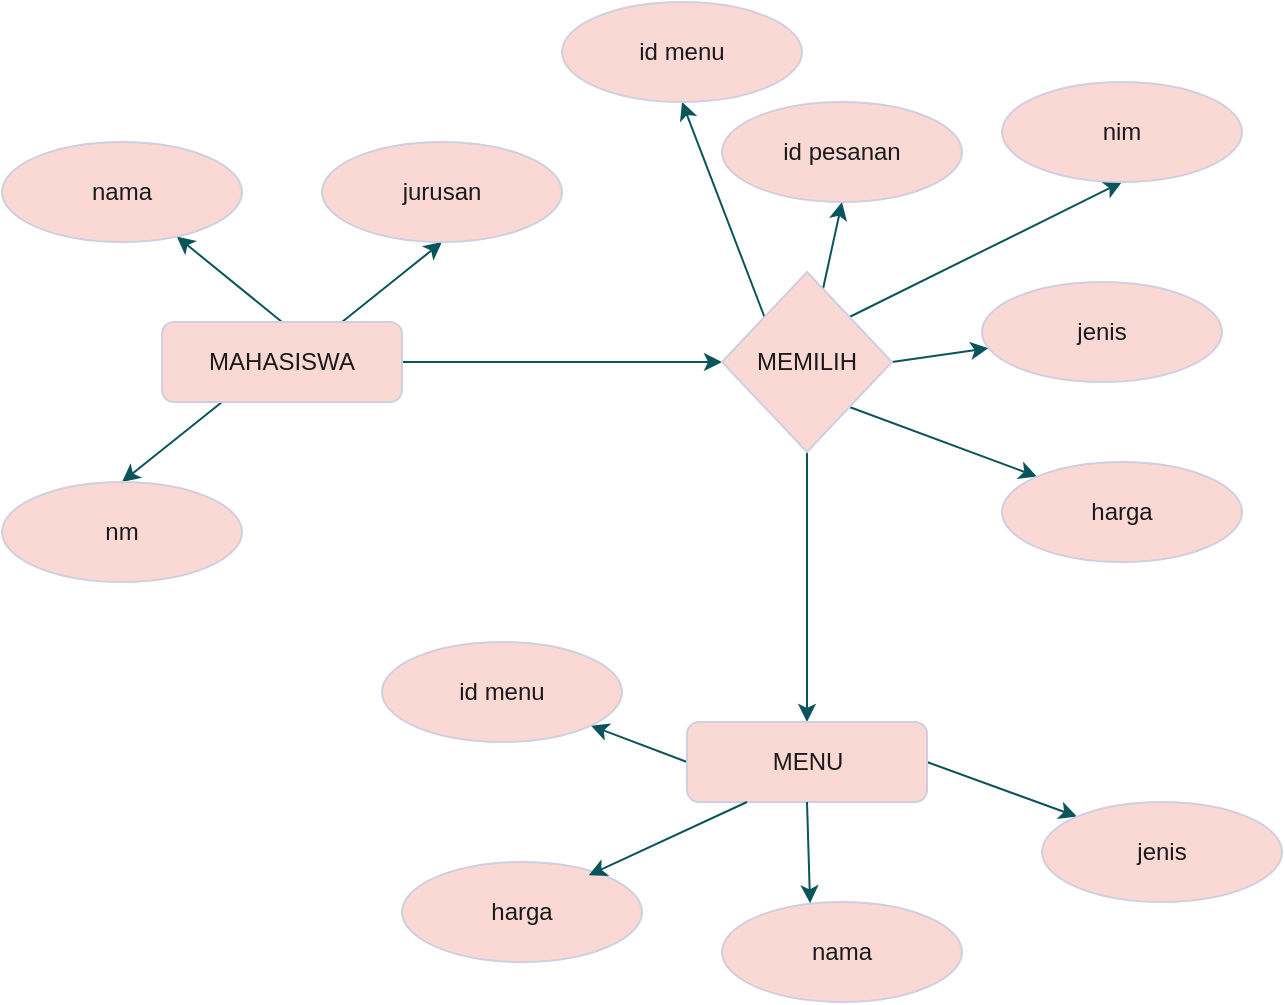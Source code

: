<mxfile version="27.0.3" pages="2">
  <diagram name="Page-1" id="kjeEJengK-Ss5iq5jy0f">
    <mxGraphModel dx="786" dy="407" grid="1" gridSize="10" guides="1" tooltips="1" connect="1" arrows="1" fold="1" page="1" pageScale="1" pageWidth="850" pageHeight="1100" math="0" shadow="0">
      <root>
        <mxCell id="0" />
        <mxCell id="1" parent="0" />
        <mxCell id="dOgz2wqIdFVnqK9xQWh7-19" style="edgeStyle=none;rounded=0;orthogonalLoop=1;jettySize=auto;html=1;exitX=0.5;exitY=0;exitDx=0;exitDy=0;labelBackgroundColor=none;strokeColor=#09555B;fontColor=default;" parent="1" source="dOgz2wqIdFVnqK9xQWh7-1" target="dOgz2wqIdFVnqK9xQWh7-2" edge="1">
          <mxGeometry relative="1" as="geometry" />
        </mxCell>
        <mxCell id="dOgz2wqIdFVnqK9xQWh7-20" style="edgeStyle=none;rounded=0;orthogonalLoop=1;jettySize=auto;html=1;exitX=0.25;exitY=1;exitDx=0;exitDy=0;entryX=0.5;entryY=0;entryDx=0;entryDy=0;labelBackgroundColor=none;strokeColor=#09555B;fontColor=default;" parent="1" source="dOgz2wqIdFVnqK9xQWh7-1" target="dOgz2wqIdFVnqK9xQWh7-3" edge="1">
          <mxGeometry relative="1" as="geometry" />
        </mxCell>
        <mxCell id="dOgz2wqIdFVnqK9xQWh7-21" style="edgeStyle=none;rounded=0;orthogonalLoop=1;jettySize=auto;html=1;exitX=0.75;exitY=0;exitDx=0;exitDy=0;entryX=0.5;entryY=1;entryDx=0;entryDy=0;labelBackgroundColor=none;strokeColor=#09555B;fontColor=default;" parent="1" source="dOgz2wqIdFVnqK9xQWh7-1" target="dOgz2wqIdFVnqK9xQWh7-4" edge="1">
          <mxGeometry relative="1" as="geometry" />
        </mxCell>
        <mxCell id="dOgz2wqIdFVnqK9xQWh7-24" style="edgeStyle=none;rounded=0;orthogonalLoop=1;jettySize=auto;html=1;exitX=1;exitY=0.5;exitDx=0;exitDy=0;entryX=0;entryY=0.5;entryDx=0;entryDy=0;labelBackgroundColor=none;strokeColor=#09555B;fontColor=default;" parent="1" source="dOgz2wqIdFVnqK9xQWh7-1" target="dOgz2wqIdFVnqK9xQWh7-5" edge="1">
          <mxGeometry relative="1" as="geometry" />
        </mxCell>
        <mxCell id="dOgz2wqIdFVnqK9xQWh7-1" value="MAHASISWA" style="rounded=1;whiteSpace=wrap;html=1;labelBackgroundColor=none;fillColor=#FAD9D5;strokeColor=#D0CEE2;fontColor=#1A1A1A;" parent="1" vertex="1">
          <mxGeometry x="160" y="200" width="120" height="40" as="geometry" />
        </mxCell>
        <mxCell id="dOgz2wqIdFVnqK9xQWh7-2" value="nama" style="ellipse;whiteSpace=wrap;html=1;labelBackgroundColor=none;fillColor=#FAD9D5;strokeColor=#D0CEE2;fontColor=#1A1A1A;" parent="1" vertex="1">
          <mxGeometry x="80" y="110" width="120" height="50" as="geometry" />
        </mxCell>
        <mxCell id="dOgz2wqIdFVnqK9xQWh7-3" value="nm" style="ellipse;whiteSpace=wrap;html=1;labelBackgroundColor=none;fillColor=#FAD9D5;strokeColor=#D0CEE2;fontColor=#1A1A1A;" parent="1" vertex="1">
          <mxGeometry x="80" y="280" width="120" height="50" as="geometry" />
        </mxCell>
        <mxCell id="dOgz2wqIdFVnqK9xQWh7-4" value="jurusan" style="ellipse;whiteSpace=wrap;html=1;labelBackgroundColor=none;fillColor=#FAD9D5;strokeColor=#D0CEE2;fontColor=#1A1A1A;" parent="1" vertex="1">
          <mxGeometry x="240" y="110" width="120" height="50" as="geometry" />
        </mxCell>
        <mxCell id="dOgz2wqIdFVnqK9xQWh7-25" style="edgeStyle=none;rounded=0;orthogonalLoop=1;jettySize=auto;html=1;exitX=0;exitY=0;exitDx=0;exitDy=0;entryX=0.5;entryY=1;entryDx=0;entryDy=0;labelBackgroundColor=none;strokeColor=#09555B;fontColor=default;" parent="1" source="dOgz2wqIdFVnqK9xQWh7-5" target="dOgz2wqIdFVnqK9xQWh7-6" edge="1">
          <mxGeometry relative="1" as="geometry" />
        </mxCell>
        <mxCell id="dOgz2wqIdFVnqK9xQWh7-26" style="edgeStyle=none;rounded=0;orthogonalLoop=1;jettySize=auto;html=1;entryX=0.5;entryY=1;entryDx=0;entryDy=0;labelBackgroundColor=none;strokeColor=#09555B;fontColor=default;" parent="1" source="dOgz2wqIdFVnqK9xQWh7-5" target="dOgz2wqIdFVnqK9xQWh7-8" edge="1">
          <mxGeometry relative="1" as="geometry" />
        </mxCell>
        <mxCell id="dOgz2wqIdFVnqK9xQWh7-27" style="edgeStyle=none;rounded=0;orthogonalLoop=1;jettySize=auto;html=1;exitX=1;exitY=0;exitDx=0;exitDy=0;entryX=0.5;entryY=1;entryDx=0;entryDy=0;labelBackgroundColor=none;strokeColor=#09555B;fontColor=default;" parent="1" source="dOgz2wqIdFVnqK9xQWh7-5" target="dOgz2wqIdFVnqK9xQWh7-9" edge="1">
          <mxGeometry relative="1" as="geometry" />
        </mxCell>
        <mxCell id="dOgz2wqIdFVnqK9xQWh7-28" style="edgeStyle=none;rounded=0;orthogonalLoop=1;jettySize=auto;html=1;exitX=1;exitY=0.5;exitDx=0;exitDy=0;labelBackgroundColor=none;strokeColor=#09555B;fontColor=default;" parent="1" source="dOgz2wqIdFVnqK9xQWh7-5" target="dOgz2wqIdFVnqK9xQWh7-10" edge="1">
          <mxGeometry relative="1" as="geometry" />
        </mxCell>
        <mxCell id="dOgz2wqIdFVnqK9xQWh7-30" style="edgeStyle=none;rounded=0;orthogonalLoop=1;jettySize=auto;html=1;exitX=1;exitY=1;exitDx=0;exitDy=0;entryX=0;entryY=0;entryDx=0;entryDy=0;labelBackgroundColor=none;strokeColor=#09555B;fontColor=default;" parent="1" source="dOgz2wqIdFVnqK9xQWh7-5" target="dOgz2wqIdFVnqK9xQWh7-11" edge="1">
          <mxGeometry relative="1" as="geometry" />
        </mxCell>
        <mxCell id="dOgz2wqIdFVnqK9xQWh7-31" style="edgeStyle=none;rounded=0;orthogonalLoop=1;jettySize=auto;html=1;exitX=0.5;exitY=1;exitDx=0;exitDy=0;labelBackgroundColor=none;strokeColor=#09555B;fontColor=default;" parent="1" source="dOgz2wqIdFVnqK9xQWh7-5" target="dOgz2wqIdFVnqK9xQWh7-12" edge="1">
          <mxGeometry relative="1" as="geometry" />
        </mxCell>
        <mxCell id="dOgz2wqIdFVnqK9xQWh7-5" value="MEMILIH" style="rhombus;whiteSpace=wrap;html=1;labelBackgroundColor=none;fillColor=#FAD9D5;strokeColor=#D0CEE2;fontColor=#1A1A1A;" parent="1" vertex="1">
          <mxGeometry x="440" y="175" width="85" height="90" as="geometry" />
        </mxCell>
        <mxCell id="dOgz2wqIdFVnqK9xQWh7-6" value="id menu" style="ellipse;whiteSpace=wrap;html=1;labelBackgroundColor=none;fillColor=#FAD9D5;strokeColor=#D0CEE2;fontColor=#1A1A1A;" parent="1" vertex="1">
          <mxGeometry x="360" y="40" width="120" height="50" as="geometry" />
        </mxCell>
        <mxCell id="dOgz2wqIdFVnqK9xQWh7-8" value="id pesanan" style="ellipse;whiteSpace=wrap;html=1;labelBackgroundColor=none;fillColor=#FAD9D5;strokeColor=#D0CEE2;fontColor=#1A1A1A;" parent="1" vertex="1">
          <mxGeometry x="440" y="90" width="120" height="50" as="geometry" />
        </mxCell>
        <mxCell id="dOgz2wqIdFVnqK9xQWh7-9" value="nim" style="ellipse;whiteSpace=wrap;html=1;labelBackgroundColor=none;fillColor=#FAD9D5;strokeColor=#D0CEE2;fontColor=#1A1A1A;" parent="1" vertex="1">
          <mxGeometry x="580" y="80" width="120" height="50" as="geometry" />
        </mxCell>
        <mxCell id="dOgz2wqIdFVnqK9xQWh7-10" value="jenis" style="ellipse;whiteSpace=wrap;html=1;labelBackgroundColor=none;fillColor=#FAD9D5;strokeColor=#D0CEE2;fontColor=#1A1A1A;" parent="1" vertex="1">
          <mxGeometry x="570" y="180" width="120" height="50" as="geometry" />
        </mxCell>
        <mxCell id="dOgz2wqIdFVnqK9xQWh7-11" value="harga" style="ellipse;whiteSpace=wrap;html=1;labelBackgroundColor=none;fillColor=#FAD9D5;strokeColor=#D0CEE2;fontColor=#1A1A1A;" parent="1" vertex="1">
          <mxGeometry x="580" y="270" width="120" height="50" as="geometry" />
        </mxCell>
        <mxCell id="dOgz2wqIdFVnqK9xQWh7-32" style="edgeStyle=none;rounded=0;orthogonalLoop=1;jettySize=auto;html=1;exitX=0;exitY=0.5;exitDx=0;exitDy=0;labelBackgroundColor=none;strokeColor=#09555B;fontColor=default;" parent="1" source="dOgz2wqIdFVnqK9xQWh7-12" target="dOgz2wqIdFVnqK9xQWh7-13" edge="1">
          <mxGeometry relative="1" as="geometry" />
        </mxCell>
        <mxCell id="dOgz2wqIdFVnqK9xQWh7-35" style="edgeStyle=none;rounded=0;orthogonalLoop=1;jettySize=auto;html=1;exitX=1;exitY=0.5;exitDx=0;exitDy=0;entryX=0;entryY=0;entryDx=0;entryDy=0;labelBackgroundColor=none;strokeColor=#09555B;fontColor=default;" parent="1" source="dOgz2wqIdFVnqK9xQWh7-12" target="dOgz2wqIdFVnqK9xQWh7-17" edge="1">
          <mxGeometry relative="1" as="geometry" />
        </mxCell>
        <mxCell id="dOgz2wqIdFVnqK9xQWh7-12" value="MENU" style="rounded=1;whiteSpace=wrap;html=1;labelBackgroundColor=none;fillColor=#FAD9D5;strokeColor=#D0CEE2;fontColor=#1A1A1A;" parent="1" vertex="1">
          <mxGeometry x="422.5" y="400" width="120" height="40" as="geometry" />
        </mxCell>
        <mxCell id="dOgz2wqIdFVnqK9xQWh7-13" value="id menu" style="ellipse;whiteSpace=wrap;html=1;labelBackgroundColor=none;fillColor=#FAD9D5;strokeColor=#D0CEE2;fontColor=#1A1A1A;" parent="1" vertex="1">
          <mxGeometry x="270" y="360" width="120" height="50" as="geometry" />
        </mxCell>
        <mxCell id="dOgz2wqIdFVnqK9xQWh7-14" value="harga" style="ellipse;whiteSpace=wrap;html=1;labelBackgroundColor=none;fillColor=#FAD9D5;strokeColor=#D0CEE2;fontColor=#1A1A1A;" parent="1" vertex="1">
          <mxGeometry x="280" y="470" width="120" height="50" as="geometry" />
        </mxCell>
        <mxCell id="dOgz2wqIdFVnqK9xQWh7-15" value="nama" style="ellipse;whiteSpace=wrap;html=1;labelBackgroundColor=none;fillColor=#FAD9D5;strokeColor=#D0CEE2;fontColor=#1A1A1A;" parent="1" vertex="1">
          <mxGeometry x="440" y="490" width="120" height="50" as="geometry" />
        </mxCell>
        <mxCell id="dOgz2wqIdFVnqK9xQWh7-17" value="jenis" style="ellipse;whiteSpace=wrap;html=1;labelBackgroundColor=none;fillColor=#FAD9D5;strokeColor=#D0CEE2;fontColor=#1A1A1A;" parent="1" vertex="1">
          <mxGeometry x="600" y="440" width="120" height="50" as="geometry" />
        </mxCell>
        <mxCell id="dOgz2wqIdFVnqK9xQWh7-33" style="edgeStyle=none;rounded=0;orthogonalLoop=1;jettySize=auto;html=1;exitX=0.25;exitY=1;exitDx=0;exitDy=0;entryX=0.778;entryY=0.133;entryDx=0;entryDy=0;entryPerimeter=0;labelBackgroundColor=none;strokeColor=#09555B;fontColor=default;" parent="1" source="dOgz2wqIdFVnqK9xQWh7-12" target="dOgz2wqIdFVnqK9xQWh7-14" edge="1">
          <mxGeometry relative="1" as="geometry" />
        </mxCell>
        <mxCell id="dOgz2wqIdFVnqK9xQWh7-34" style="edgeStyle=none;rounded=0;orthogonalLoop=1;jettySize=auto;html=1;exitX=0.5;exitY=1;exitDx=0;exitDy=0;entryX=0.367;entryY=0.013;entryDx=0;entryDy=0;entryPerimeter=0;labelBackgroundColor=none;strokeColor=#09555B;fontColor=default;" parent="1" source="dOgz2wqIdFVnqK9xQWh7-12" target="dOgz2wqIdFVnqK9xQWh7-15" edge="1">
          <mxGeometry relative="1" as="geometry" />
        </mxCell>
      </root>
    </mxGraphModel>
  </diagram>
  <diagram id="quU-Z90WcnxYTM78Vzyi" name="Page-2">
    <mxGraphModel grid="1" page="1" gridSize="10" guides="1" tooltips="1" connect="1" arrows="1" fold="1" pageScale="1" pageWidth="850" pageHeight="1100" math="0" shadow="0">
      <root>
        <mxCell id="0" />
        <mxCell id="1" parent="0" />
        <mxCell id="eksYOc98sr-jxic8YvMP-1" value="BUKU" style="swimlane;fontStyle=0;childLayout=stackLayout;horizontal=1;startSize=30;horizontalStack=0;resizeParent=1;resizeParentMax=0;resizeLast=0;collapsible=1;marginBottom=0;whiteSpace=wrap;html=1;shadow=1;fillColor=#fad9d5;strokeColor=#ae4132;" vertex="1" parent="1">
          <mxGeometry x="80" y="40" width="140" height="180" as="geometry" />
        </mxCell>
        <mxCell id="eksYOc98sr-jxic8YvMP-2" value="ID_Buku" style="text;strokeColor=none;fillColor=none;align=left;verticalAlign=middle;spacingLeft=4;spacingRight=4;overflow=hidden;points=[[0,0.5],[1,0.5]];portConstraint=eastwest;rotatable=0;whiteSpace=wrap;html=1;" vertex="1" parent="eksYOc98sr-jxic8YvMP-1">
          <mxGeometry y="30" width="140" height="30" as="geometry" />
        </mxCell>
        <mxCell id="eksYOc98sr-jxic8YvMP-3" value="Judul" style="text;strokeColor=none;fillColor=none;align=left;verticalAlign=middle;spacingLeft=4;spacingRight=4;overflow=hidden;points=[[0,0.5],[1,0.5]];portConstraint=eastwest;rotatable=0;whiteSpace=wrap;html=1;" vertex="1" parent="eksYOc98sr-jxic8YvMP-1">
          <mxGeometry y="60" width="140" height="30" as="geometry" />
        </mxCell>
        <mxCell id="eksYOc98sr-jxic8YvMP-4" value="Pengarang" style="text;strokeColor=none;fillColor=none;align=left;verticalAlign=middle;spacingLeft=4;spacingRight=4;overflow=hidden;points=[[0,0.5],[1,0.5]];portConstraint=eastwest;rotatable=0;whiteSpace=wrap;html=1;shadow=0;" vertex="1" parent="eksYOc98sr-jxic8YvMP-1">
          <mxGeometry y="90" width="140" height="30" as="geometry" />
        </mxCell>
        <mxCell id="eksYOc98sr-jxic8YvMP-13" value="Penerbit" style="text;strokeColor=none;fillColor=none;align=left;verticalAlign=middle;spacingLeft=4;spacingRight=4;overflow=hidden;points=[[0,0.5],[1,0.5]];portConstraint=eastwest;rotatable=0;whiteSpace=wrap;html=1;" vertex="1" parent="eksYOc98sr-jxic8YvMP-1">
          <mxGeometry y="120" width="140" height="30" as="geometry" />
        </mxCell>
        <mxCell id="eksYOc98sr-jxic8YvMP-14" value="TahunTerbit" style="text;strokeColor=none;fillColor=none;align=left;verticalAlign=middle;spacingLeft=4;spacingRight=4;overflow=hidden;points=[[0,0.5],[1,0.5]];portConstraint=eastwest;rotatable=0;whiteSpace=wrap;html=1;" vertex="1" parent="eksYOc98sr-jxic8YvMP-1">
          <mxGeometry y="150" width="140" height="30" as="geometry" />
        </mxCell>
        <mxCell id="eksYOc98sr-jxic8YvMP-5" value="ANGGOTA" style="swimlane;fontStyle=0;childLayout=stackLayout;horizontal=1;startSize=30;horizontalStack=0;resizeParent=1;resizeParentMax=0;resizeLast=0;collapsible=1;marginBottom=0;whiteSpace=wrap;html=1;shadow=1;fillColor=#fad9d5;strokeColor=#ae4132;" vertex="1" parent="1">
          <mxGeometry x="420" y="40" width="140" height="150" as="geometry" />
        </mxCell>
        <mxCell id="eksYOc98sr-jxic8YvMP-6" value="ID_Anggota" style="text;strokeColor=none;fillColor=none;align=left;verticalAlign=middle;spacingLeft=4;spacingRight=4;overflow=hidden;points=[[0,0.5],[1,0.5]];portConstraint=eastwest;rotatable=0;whiteSpace=wrap;html=1;" vertex="1" parent="eksYOc98sr-jxic8YvMP-5">
          <mxGeometry y="30" width="140" height="30" as="geometry" />
        </mxCell>
        <mxCell id="eksYOc98sr-jxic8YvMP-7" value="Nama" style="text;strokeColor=none;fillColor=none;align=left;verticalAlign=middle;spacingLeft=4;spacingRight=4;overflow=hidden;points=[[0,0.5],[1,0.5]];portConstraint=eastwest;rotatable=0;whiteSpace=wrap;html=1;" vertex="1" parent="eksYOc98sr-jxic8YvMP-5">
          <mxGeometry y="60" width="140" height="30" as="geometry" />
        </mxCell>
        <mxCell id="eksYOc98sr-jxic8YvMP-8" value="Alamat" style="text;strokeColor=none;fillColor=none;align=left;verticalAlign=middle;spacingLeft=4;spacingRight=4;overflow=hidden;points=[[0,0.5],[1,0.5]];portConstraint=eastwest;rotatable=0;whiteSpace=wrap;html=1;" vertex="1" parent="eksYOc98sr-jxic8YvMP-5">
          <mxGeometry y="90" width="140" height="30" as="geometry" />
        </mxCell>
        <mxCell id="eksYOc98sr-jxic8YvMP-15" value="NoTlpn" style="text;strokeColor=none;fillColor=none;align=left;verticalAlign=middle;spacingLeft=4;spacingRight=4;overflow=hidden;points=[[0,0.5],[1,0.5]];portConstraint=eastwest;rotatable=0;whiteSpace=wrap;html=1;" vertex="1" parent="eksYOc98sr-jxic8YvMP-5">
          <mxGeometry y="120" width="140" height="30" as="geometry" />
        </mxCell>
        <mxCell id="eksYOc98sr-jxic8YvMP-9" value="PEMINJAMAN" style="swimlane;fontStyle=0;childLayout=stackLayout;horizontal=1;startSize=30;horizontalStack=0;resizeParent=1;resizeParentMax=0;resizeLast=0;collapsible=1;marginBottom=0;whiteSpace=wrap;html=1;shadow=1;fillColor=#fad9d5;strokeColor=#ae4132;" vertex="1" parent="1">
          <mxGeometry x="280" y="280" width="140" height="180" as="geometry" />
        </mxCell>
        <mxCell id="eksYOc98sr-jxic8YvMP-10" value="ID_Peminjaman" style="text;strokeColor=none;fillColor=none;align=left;verticalAlign=middle;spacingLeft=4;spacingRight=4;overflow=hidden;points=[[0,0.5],[1,0.5]];portConstraint=eastwest;rotatable=0;whiteSpace=wrap;html=1;" vertex="1" parent="eksYOc98sr-jxic8YvMP-9">
          <mxGeometry y="30" width="140" height="30" as="geometry" />
        </mxCell>
        <mxCell id="eksYOc98sr-jxic8YvMP-11" value="ID_Buku" style="text;strokeColor=none;fillColor=none;align=left;verticalAlign=middle;spacingLeft=4;spacingRight=4;overflow=hidden;points=[[0,0.5],[1,0.5]];portConstraint=eastwest;rotatable=0;whiteSpace=wrap;html=1;" vertex="1" parent="eksYOc98sr-jxic8YvMP-9">
          <mxGeometry y="60" width="140" height="30" as="geometry" />
        </mxCell>
        <mxCell id="eksYOc98sr-jxic8YvMP-12" value="ID_Anggota" style="text;strokeColor=none;fillColor=none;align=left;verticalAlign=middle;spacingLeft=4;spacingRight=4;overflow=hidden;points=[[0,0.5],[1,0.5]];portConstraint=eastwest;rotatable=0;whiteSpace=wrap;html=1;" vertex="1" parent="eksYOc98sr-jxic8YvMP-9">
          <mxGeometry y="90" width="140" height="30" as="geometry" />
        </mxCell>
        <mxCell id="eksYOc98sr-jxic8YvMP-16" value="TanggalPinjam" style="text;strokeColor=none;fillColor=none;align=left;verticalAlign=middle;spacingLeft=4;spacingRight=4;overflow=hidden;points=[[0,0.5],[1,0.5]];portConstraint=eastwest;rotatable=0;whiteSpace=wrap;html=1;" vertex="1" parent="eksYOc98sr-jxic8YvMP-9">
          <mxGeometry y="120" width="140" height="30" as="geometry" />
        </mxCell>
        <mxCell id="eksYOc98sr-jxic8YvMP-17" value="TanggalKembali" style="text;strokeColor=none;fillColor=none;align=left;verticalAlign=middle;spacingLeft=4;spacingRight=4;overflow=hidden;points=[[0,0.5],[1,0.5]];portConstraint=eastwest;rotatable=0;whiteSpace=wrap;html=1;" vertex="1" parent="eksYOc98sr-jxic8YvMP-9">
          <mxGeometry y="150" width="140" height="30" as="geometry" />
        </mxCell>
        <mxCell id="eksYOc98sr-jxic8YvMP-20" style="edgeStyle=none;rounded=0;orthogonalLoop=1;jettySize=auto;html=1;exitX=1;exitY=0.5;exitDx=0;exitDy=0;entryX=0;entryY=0.5;entryDx=0;entryDy=0;shadow=1;fillColor=#fad9d5;strokeColor=#ae4132;" edge="1" parent="1" source="eksYOc98sr-jxic8YvMP-3" target="eksYOc98sr-jxic8YvMP-7">
          <mxGeometry relative="1" as="geometry" />
        </mxCell>
        <mxCell id="eksYOc98sr-jxic8YvMP-22" value="" style="endArrow=classic;html=1;rounded=0;entryX=0;entryY=0.5;entryDx=0;entryDy=0;shadow=1;fillColor=#fad9d5;strokeColor=#ae4132;" edge="1" parent="1" target="eksYOc98sr-jxic8YvMP-11">
          <mxGeometry width="50" height="50" relative="1" as="geometry">
            <mxPoint x="148" y="220" as="sourcePoint" />
            <mxPoint x="270" y="360" as="targetPoint" />
            <Array as="points">
              <mxPoint x="148" y="355" />
            </Array>
          </mxGeometry>
        </mxCell>
      </root>
    </mxGraphModel>
  </diagram>
</mxfile>
